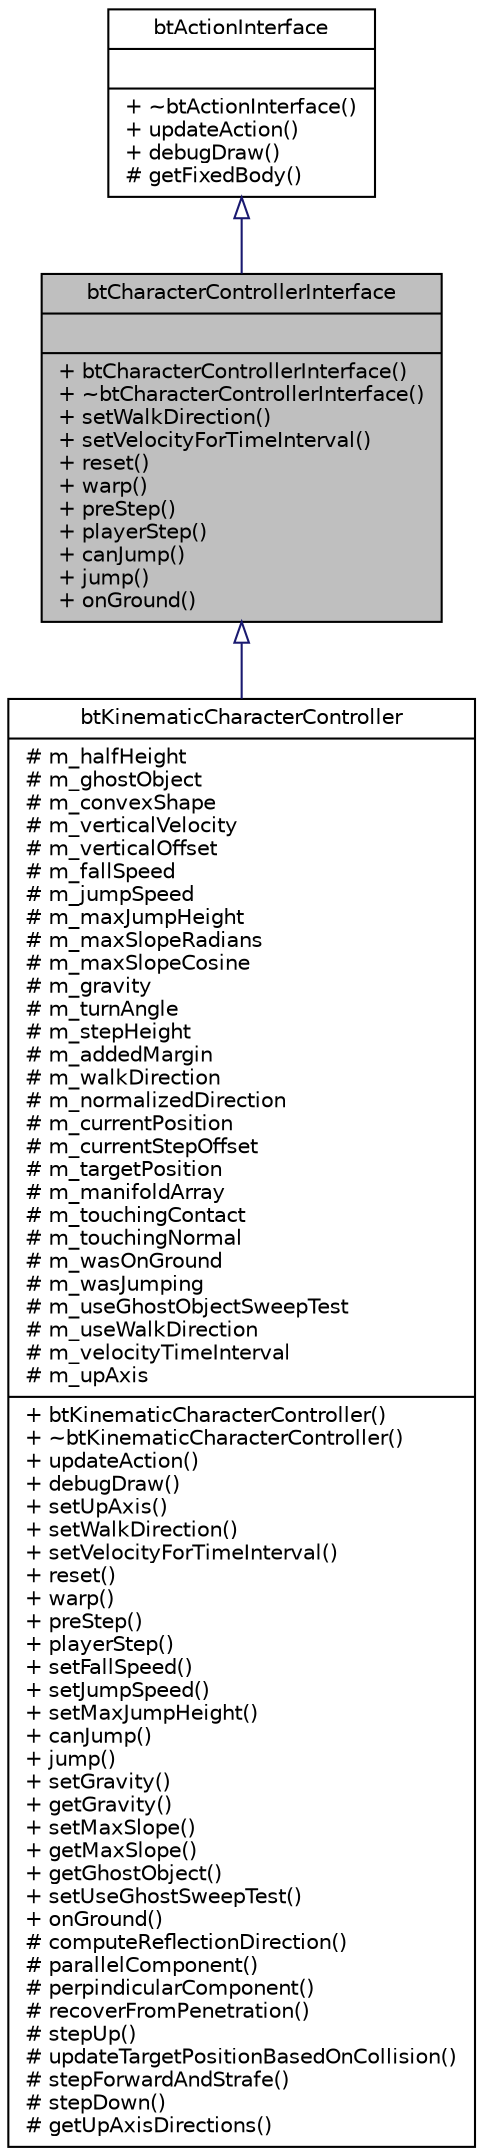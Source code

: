 digraph G
{
  edge [fontname="Helvetica",fontsize="10",labelfontname="Helvetica",labelfontsize="10"];
  node [fontname="Helvetica",fontsize="10",shape=record];
  Node1 [label="{btCharacterControllerInterface\n||+ btCharacterControllerInterface()\l+ ~btCharacterControllerInterface()\l+ setWalkDirection()\l+ setVelocityForTimeInterval()\l+ reset()\l+ warp()\l+ preStep()\l+ playerStep()\l+ canJump()\l+ jump()\l+ onGround()\l}",height=0.2,width=0.4,color="black", fillcolor="grey75", style="filled" fontcolor="black"];
  Node2 -> Node1 [dir=back,color="midnightblue",fontsize="10",style="solid",arrowtail="empty",fontname="Helvetica"];
  Node2 [label="{btActionInterface\n||+ ~btActionInterface()\l+ updateAction()\l+ debugDraw()\l# getFixedBody()\l}",height=0.2,width=0.4,color="black", fillcolor="white", style="filled",URL="$dc/d82/classbtActionInterface.html",tooltip="Basic interface to allow actions such as vehicles and characters to be updated inside a btDynamicsWor..."];
  Node1 -> Node3 [dir=back,color="midnightblue",fontsize="10",style="solid",arrowtail="empty",fontname="Helvetica"];
  Node3 [label="{btKinematicCharacterController\n|# m_halfHeight\l# m_ghostObject\l# m_convexShape\l# m_verticalVelocity\l# m_verticalOffset\l# m_fallSpeed\l# m_jumpSpeed\l# m_maxJumpHeight\l# m_maxSlopeRadians\l# m_maxSlopeCosine\l# m_gravity\l# m_turnAngle\l# m_stepHeight\l# m_addedMargin\l# m_walkDirection\l# m_normalizedDirection\l# m_currentPosition\l# m_currentStepOffset\l# m_targetPosition\l# m_manifoldArray\l# m_touchingContact\l# m_touchingNormal\l# m_wasOnGround\l# m_wasJumping\l# m_useGhostObjectSweepTest\l# m_useWalkDirection\l# m_velocityTimeInterval\l# m_upAxis\l|+ btKinematicCharacterController()\l+ ~btKinematicCharacterController()\l+ updateAction()\l+ debugDraw()\l+ setUpAxis()\l+ setWalkDirection()\l+ setVelocityForTimeInterval()\l+ reset()\l+ warp()\l+ preStep()\l+ playerStep()\l+ setFallSpeed()\l+ setJumpSpeed()\l+ setMaxJumpHeight()\l+ canJump()\l+ jump()\l+ setGravity()\l+ getGravity()\l+ setMaxSlope()\l+ getMaxSlope()\l+ getGhostObject()\l+ setUseGhostSweepTest()\l+ onGround()\l# computeReflectionDirection()\l# parallelComponent()\l# perpindicularComponent()\l# recoverFromPenetration()\l# stepUp()\l# updateTargetPositionBasedOnCollision()\l# stepForwardAndStrafe()\l# stepDown()\l# getUpAxisDirections()\l}",height=0.2,width=0.4,color="black", fillcolor="white", style="filled",URL="$d9/dbd/classbtKinematicCharacterController.html"];
}
